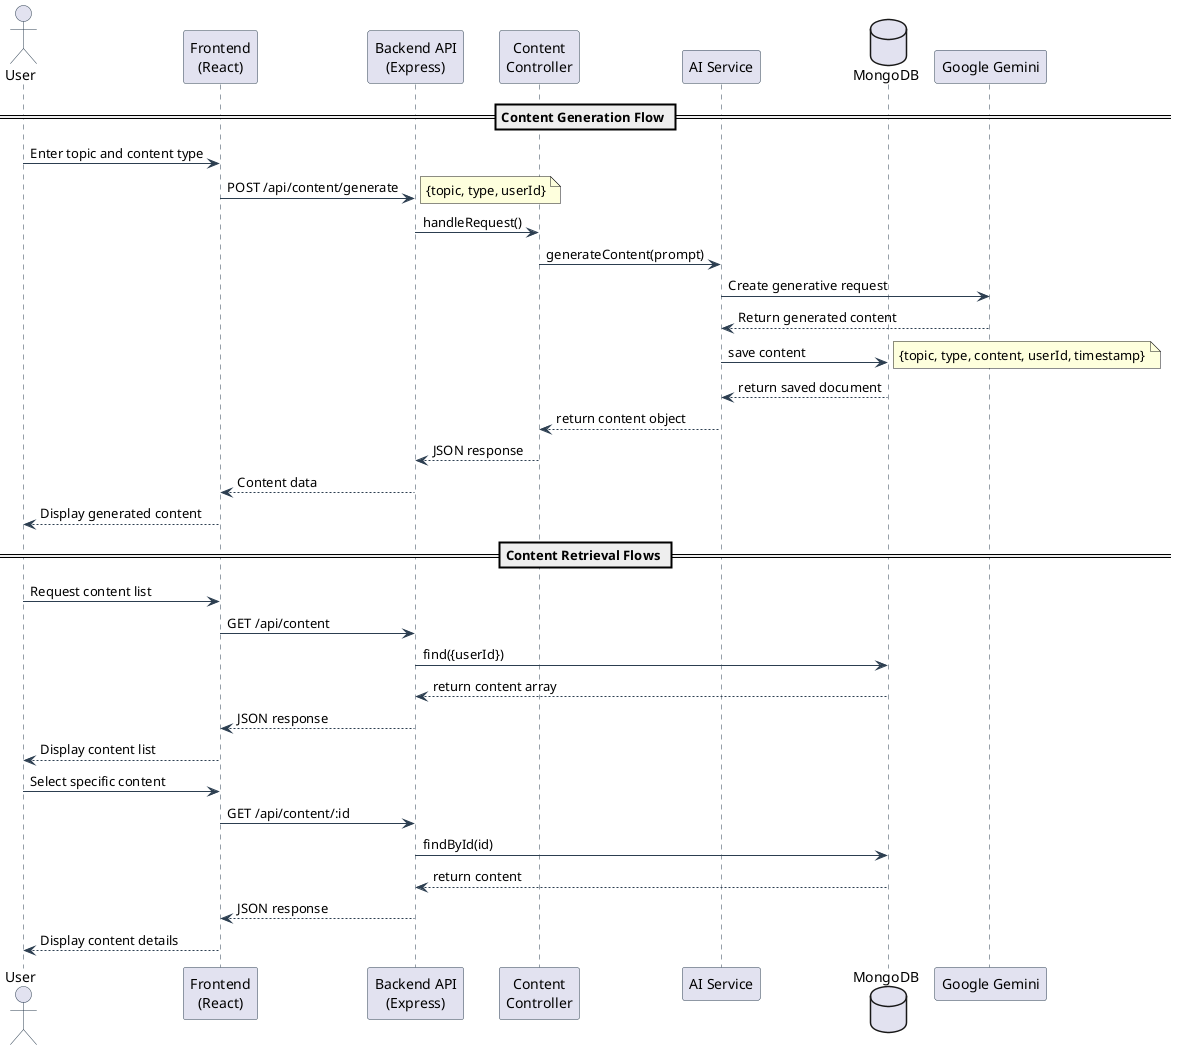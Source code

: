 @startuml Data Flow Diagram
skinparam backgroundColor white
skinparam handwritten false
skinparam defaultFontName Arial
skinparam sequence {
    ArrowColor #2c3e50
    ActorBorderColor #2c3e50
    LifeLineBorderColor #2c3e50
    ParticipantBorderColor #2c3e50
}

actor User
participant "Frontend\n(React)" as Frontend
participant "Backend API\n(Express)" as API
participant "Content\nController" as Controller
participant "AI Service" as AIService
database "MongoDB" as DB
participant "Google Gemini" as Gemini

== Content Generation Flow ==
User -> Frontend: Enter topic and content type
Frontend -> API: POST /api/content/generate
note right: {topic, type, userId}
API -> Controller: handleRequest()
Controller -> AIService: generateContent(prompt)
AIService -> Gemini: Create generative request
Gemini --> AIService: Return generated content
AIService -> DB: save content
note right: {topic, type, content, userId, timestamp}
DB --> AIService: return saved document
AIService --> Controller: return content object
Controller --> API: JSON response
API --> Frontend: Content data
Frontend --> User: Display generated content

== Content Retrieval Flows ==
User -> Frontend: Request content list
Frontend -> API: GET /api/content
API -> DB: find({userId})
DB --> API: return content array
API --> Frontend: JSON response
Frontend --> User: Display content list

User -> Frontend: Select specific content
Frontend -> API: GET /api/content/:id
API -> DB: findById(id)
DB --> API: return content
API --> Frontend: JSON response
Frontend --> User: Display content details
@enduml
